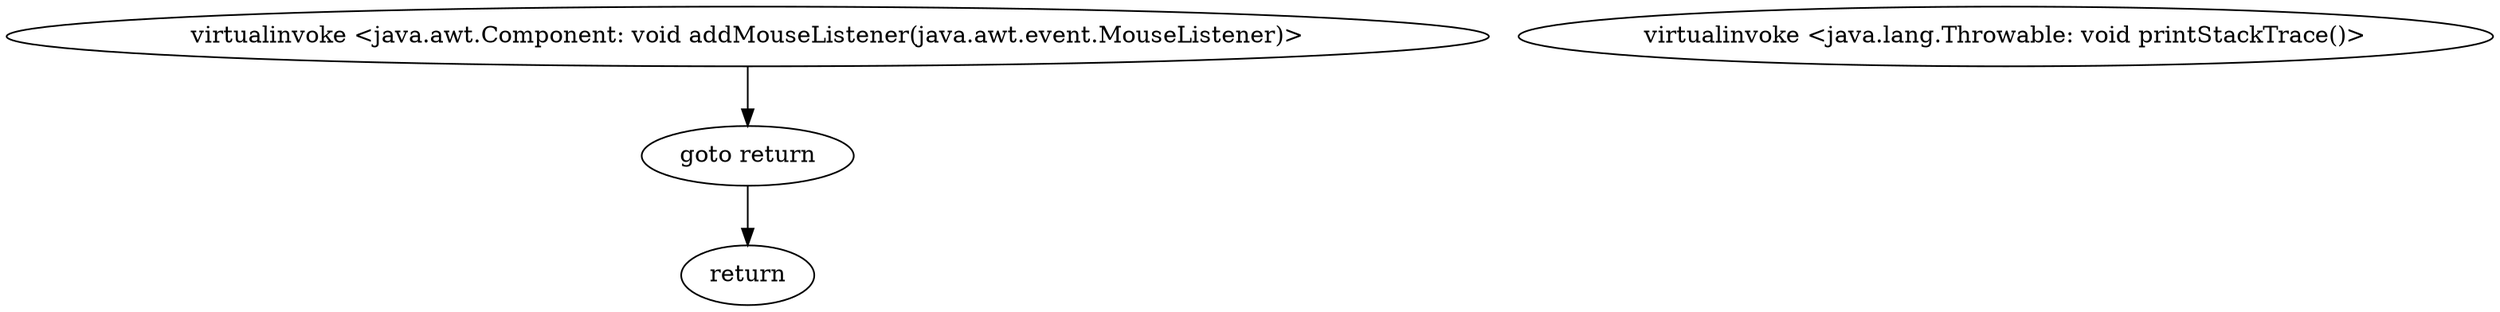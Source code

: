 digraph "" {
"virtualinvoke <java.awt.Component: void addMouseListener(java.awt.event.MouseListener)>";
 "virtualinvoke <java.awt.Component: void addMouseListener(java.awt.event.MouseListener)>"->"goto return";
 "goto return"->"return";
"virtualinvoke <java.lang.Throwable: void printStackTrace()>";
}
